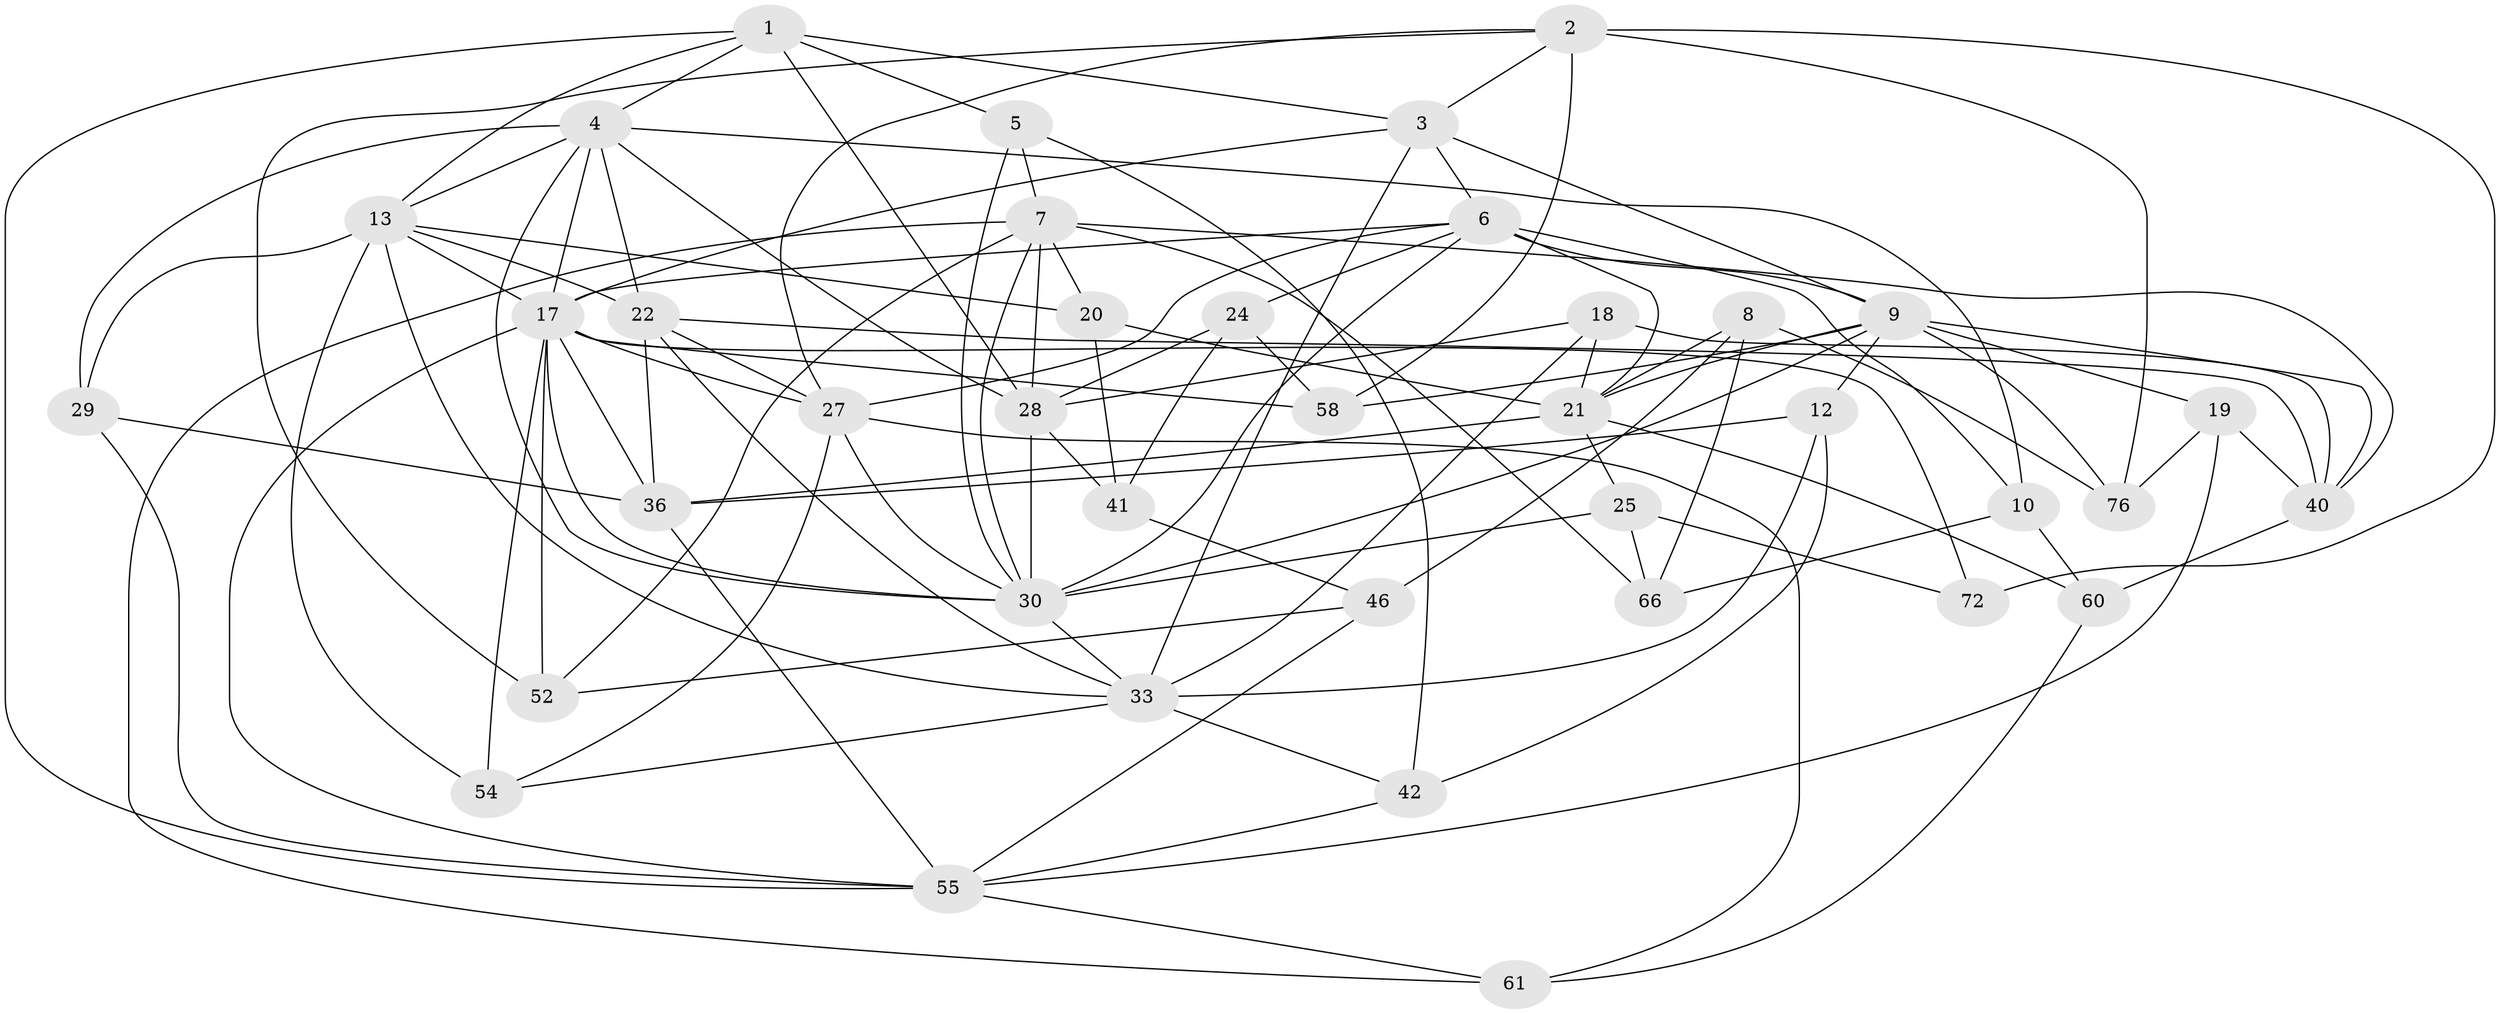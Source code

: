 // original degree distribution, {4: 1.0}
// Generated by graph-tools (version 1.1) at 2025/16/03/09/25 04:16:31]
// undirected, 39 vertices, 110 edges
graph export_dot {
graph [start="1"]
  node [color=gray90,style=filled];
  1 [super="+73"];
  2 [super="+11"];
  3 [super="+16"];
  4 [super="+15+48"];
  5;
  6 [super="+14+59"];
  7 [super="+35+43"];
  8;
  9 [super="+64+32"];
  10;
  12;
  13 [super="+39+37"];
  17 [super="+67+26"];
  18;
  19;
  20;
  21 [super="+51+78"];
  22 [super="+23"];
  24;
  25 [super="+53"];
  27 [super="+70+62"];
  28 [super="+49+31"];
  29;
  30 [super="+50+45"];
  33 [super="+34+38"];
  36 [super="+44"];
  40 [super="+47"];
  41;
  42;
  46;
  52;
  54;
  55 [super="+69+56"];
  58 [super="+63"];
  60;
  61;
  66;
  72;
  76;
  1 -- 5;
  1 -- 4;
  1 -- 3;
  1 -- 28;
  1 -- 13;
  1 -- 55;
  2 -- 76;
  2 -- 58;
  2 -- 27;
  2 -- 72;
  2 -- 3;
  2 -- 52;
  3 -- 33;
  3 -- 9;
  3 -- 17;
  3 -- 6;
  4 -- 10;
  4 -- 29;
  4 -- 28;
  4 -- 13;
  4 -- 22;
  4 -- 30;
  4 -- 17;
  5 -- 42;
  5 -- 30;
  5 -- 7;
  6 -- 24;
  6 -- 27 [weight=2];
  6 -- 17 [weight=2];
  6 -- 9;
  6 -- 10;
  6 -- 21;
  6 -- 30;
  7 -- 52;
  7 -- 40;
  7 -- 20;
  7 -- 28;
  7 -- 66;
  7 -- 61;
  7 -- 30;
  8 -- 46;
  8 -- 76;
  8 -- 66;
  8 -- 21;
  9 -- 76;
  9 -- 58 [weight=2];
  9 -- 30;
  9 -- 40;
  9 -- 19;
  9 -- 12;
  9 -- 21;
  10 -- 66;
  10 -- 60;
  12 -- 42;
  12 -- 33;
  12 -- 36;
  13 -- 33;
  13 -- 20;
  13 -- 22;
  13 -- 17;
  13 -- 29;
  13 -- 54;
  17 -- 52;
  17 -- 36;
  17 -- 55;
  17 -- 58 [weight=2];
  17 -- 30;
  17 -- 54;
  17 -- 72;
  17 -- 27;
  18 -- 40;
  18 -- 33;
  18 -- 28;
  18 -- 21;
  19 -- 76;
  19 -- 40;
  19 -- 55;
  20 -- 41;
  20 -- 21;
  21 -- 25;
  21 -- 60;
  21 -- 36;
  22 -- 36;
  22 -- 33;
  22 -- 40;
  22 -- 27;
  24 -- 41;
  24 -- 58;
  24 -- 28;
  25 -- 72 [weight=2];
  25 -- 66;
  25 -- 30 [weight=2];
  27 -- 54;
  27 -- 61;
  27 -- 30;
  28 -- 41;
  28 -- 30 [weight=2];
  29 -- 55;
  29 -- 36;
  30 -- 33;
  33 -- 54;
  33 -- 42;
  36 -- 55;
  40 -- 60;
  41 -- 46;
  42 -- 55;
  46 -- 52;
  46 -- 55;
  55 -- 61;
  60 -- 61;
}
